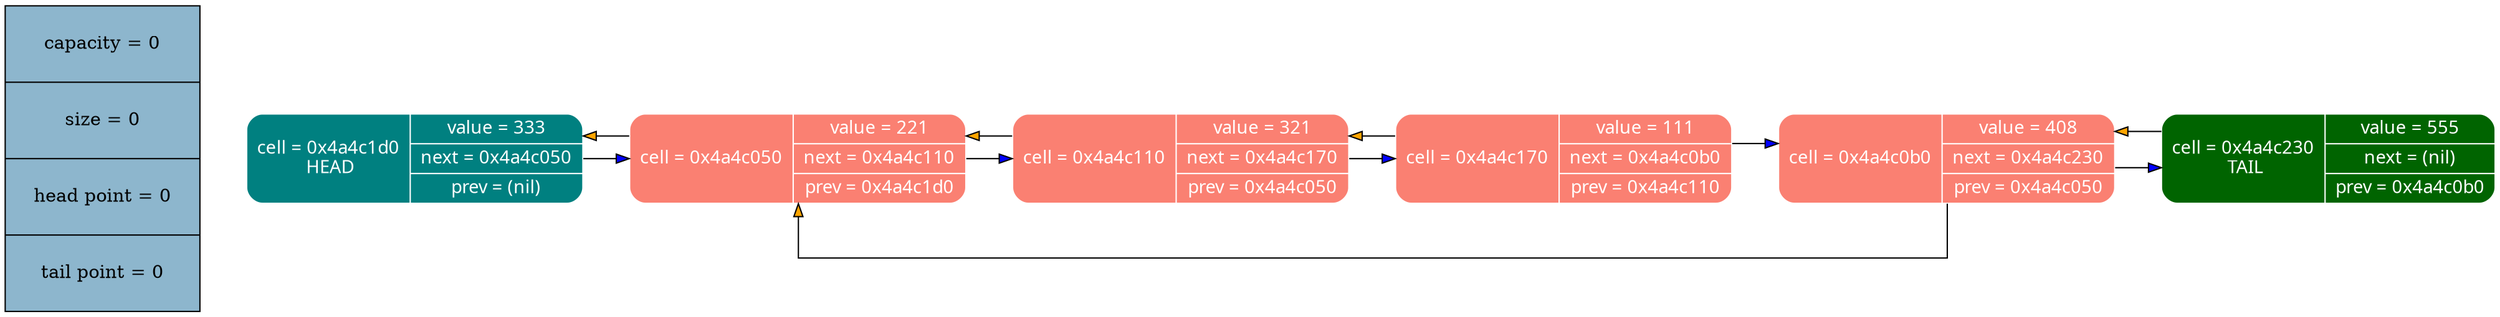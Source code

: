 digraph   
{
rankdir = "LR"
splines = "ortho"

node_stat [margin = "0.3*0.3", style = "filled", shape = "record", fillcolor = "#8DB6CD" label = "capacity = 0 | size = 0 | head point = 0 | tail point = 0"]
{rank = source; node_stat}

node0x4a4c1d0 [shape = "Mrecord", fillcolor = "#008080", style = "filled", fontcolor = "white", fontname = "Calibri", color = "white", label = "{cell = 0x4a4c1d0\n HEAD| {value = 333 |next = 0x4a4c050 |prev = (nil)}}"]
node0x4a4c1d0 -> node0x4a4c050 [color = "black", style = "invis", constraint = false, fillcolor = "",   fontcolor = "", fontname = "Calibri", label = ""];
node0x4a4c1d0 -> node0x4a4c050 [color = "black", style = "", constraint = true, fillcolor = "blue",   fontcolor = "", fontname = "Calibri", label = ""];
node0x4a4c050 [shape = "Mrecord", fillcolor = "#FA8072", style = "filled", fontcolor = "white", fontname = "Calibri", color = "white", label = "{cell = 0x4a4c050\n | {value = 221 |next = 0x4a4c110 |prev = 0x4a4c1d0}}"]
node0x4a4c050 -> node0x4a4c110 [color = "black", style = "invis", constraint = true, fillcolor = "",   fontcolor = "", fontname = "Calibri", label = ""];
node0x4a4c050 -> node0x4a4c110 [color = "black", style = "", constraint = true, fillcolor = "blue",   fontcolor = "", fontname = "Calibri", label = ""];
node0x4a4c050 -> node0x4a4c1d0 [color = "black", style = "", constraint = true, fillcolor = "orange",   fontcolor = "", fontname = "Calibri", label = ""];
node0x4a4c110 [shape = "Mrecord", fillcolor = "#FA8072", style = "filled", fontcolor = "white", fontname = "Calibri", color = "white", label = "{cell = 0x4a4c110\n | {value = 321 |next = 0x4a4c170 |prev = 0x4a4c050}}"]
node0x4a4c110 -> node0x4a4c170 [color = "black", style = "invis", constraint = true, fillcolor = "",   fontcolor = "", fontname = "Calibri", label = ""];
node0x4a4c110 -> node0x4a4c170 [color = "black", style = "", constraint = true, fillcolor = "blue",   fontcolor = "", fontname = "Calibri", label = ""];
node0x4a4c110 -> node0x4a4c050 [color = "black", style = "", constraint = true, fillcolor = "orange",   fontcolor = "", fontname = "Calibri", label = ""];
node0x4a4c170 [shape = "Mrecord", fillcolor = "#FA8072", style = "filled", fontcolor = "white", fontname = "Calibri", color = "white", label = "{cell = 0x4a4c170\n | {value = 111 |next = 0x4a4c0b0 |prev = 0x4a4c110}}"]
node0x4a4c170 -> node0x4a4c0b0 [color = "black", style = "invis", constraint = true, fillcolor = "",   fontcolor = "", fontname = "Calibri", label = ""];
node0x4a4c170 -> node0x4a4c0b0 [color = "black", style = "", constraint = true, fillcolor = "blue",   fontcolor = "", fontname = "Calibri", label = ""];
node0x4a4c170 -> node0x4a4c110 [color = "black", style = "", constraint = true, fillcolor = "orange",   fontcolor = "", fontname = "Calibri", label = ""];
node0x4a4c0b0 [shape = "Mrecord", fillcolor = "#FA8072", style = "filled", fontcolor = "white", fontname = "Calibri", color = "white", label = "{cell = 0x4a4c0b0\n | {value = 408 |next = 0x4a4c230 |prev = 0x4a4c050}}"]
node0x4a4c0b0 -> node0x4a4c230 [color = "black", style = "invis", constraint = true, fillcolor = "",   fontcolor = "", fontname = "Calibri", label = ""];
node0x4a4c0b0 -> node0x4a4c230 [color = "black", style = "", constraint = true, fillcolor = "blue",   fontcolor = "", fontname = "Calibri", label = ""];
node0x4a4c0b0 -> node0x4a4c050 [color = "black", style = "", constraint = true, fillcolor = "orange",   fontcolor = "", fontname = "Calibri", label = ""];
node0x4a4c230 [shape = "Mrecord", fillcolor = "#006400", style = "filled", fontcolor = "white", fontname = "Calibri", color = "white", label = "{cell = 0x4a4c230\n TAIL| {value = 555 |next = (nil) |prev = 0x4a4c0b0}}"]
node0x4a4c230 -> node0x4a4c0b0 [color = "black", style = "invis", constraint = false, fillcolor = "",   fontcolor = "", fontname = "Calibri", label = ""];
node0x4a4c230 -> node0x4a4c0b0 [color = "black", style = "", constraint = true, fillcolor = "orange",   fontcolor = "", fontname = "Calibri", label = ""];
}
